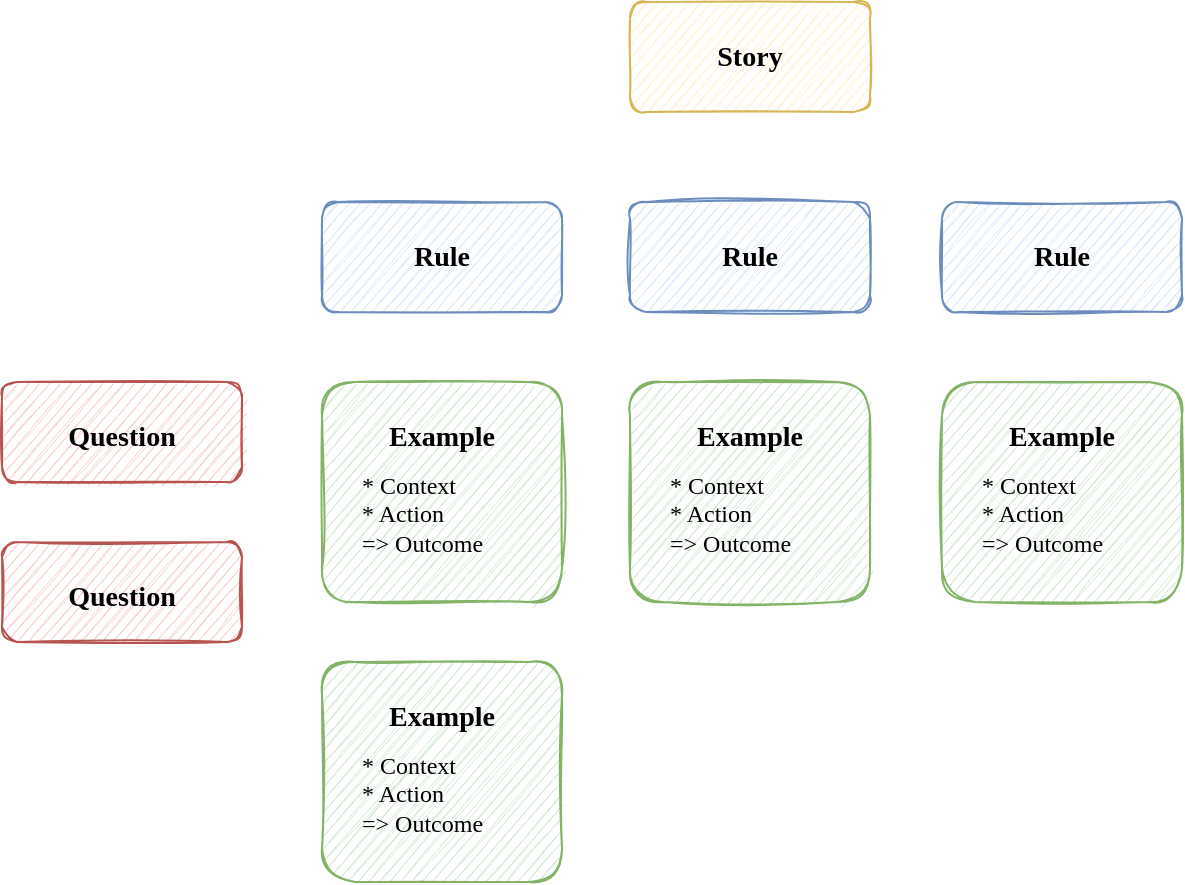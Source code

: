 <mxfile version="13.3.5" type="device"><diagram id="uNyqDz_3hVKWVPUpZa8R" name="Page-1"><mxGraphModel dx="1422" dy="804" grid="1" gridSize="20" guides="1" tooltips="1" connect="0" arrows="0" fold="1" page="1" pageScale="1" pageWidth="827" pageHeight="1169" math="0" shadow="0"><root><mxCell id="0"/><mxCell id="1" parent="0"/><mxCell id="gp1uWrBKi1fNElV73Mrq-19" value="&lt;h3&gt;&lt;font face=&quot;Comic Sans MS&quot;&gt;Rule&lt;/font&gt;&lt;/h3&gt;" style="whiteSpace=wrap;html=1;fillColor=#dae8fc;strokeColor=#6c8ebf;spacing=0;spacingLeft=15;spacingRight=15;verticalAlign=top;align=center;connectable=0;rotatable=0;allowArrows=0;autosize=0;rounded=1;sketch=1;" parent="1" vertex="1"><mxGeometry x="200" y="160" width="120" height="55" as="geometry"/></mxCell><mxCell id="gp1uWrBKi1fNElV73Mrq-25" value="&lt;h3 style=&quot;text-align: justify&quot;&gt;&lt;font face=&quot;Comic Sans MS&quot;&gt;Question&lt;/font&gt;&lt;/h3&gt;" style="whiteSpace=wrap;html=1;fillColor=#f8cecc;strokeColor=#b85450;spacing=0;verticalAlign=top;spacingLeft=15;spacingRight=15;spacingBottom=0;align=center;connectable=0;portConstraintRotation=0;rotatable=0;treeFolding=0;treeMoving=0;comic=0;resizeHeight=0;resizable=1;movableLabel=0;resizeWidth=0;metaEdit=0;collapsible=0;allowArrows=0;autosize=0;rounded=1;sketch=1;" parent="1" vertex="1"><mxGeometry x="40" y="250" width="120" height="50" as="geometry"/></mxCell><mxCell id="pQMN6Jeta1yf3yZPkE06-3" value="&lt;h3 style=&quot;text-align: justify&quot;&gt;&lt;font face=&quot;Comic Sans MS&quot;&gt;Story&lt;/font&gt;&lt;/h3&gt;" style="whiteSpace=wrap;html=1;fillColor=#fff2cc;strokeColor=#d6b656;spacing=0;verticalAlign=top;spacingLeft=15;spacingRight=15;spacingBottom=0;align=center;connectable=0;rotatable=0;allowArrows=0;autosize=0;comic=0;rounded=1;sketch=1;" parent="1" vertex="1"><mxGeometry x="354" y="60" width="120" height="55" as="geometry"/></mxCell><mxCell id="pQMN6Jeta1yf3yZPkE06-4" value="&lt;h3&gt;&lt;font face=&quot;Comic Sans MS&quot;&gt;Rule&lt;/font&gt;&lt;/h3&gt;" style="whiteSpace=wrap;html=1;fillColor=#dae8fc;strokeColor=#6c8ebf;spacing=0;spacingLeft=15;spacingRight=15;verticalAlign=top;align=center;connectable=0;rotatable=0;allowArrows=0;autosize=0;rounded=1;sketch=1;" parent="1" vertex="1"><mxGeometry x="354" y="160" width="120" height="55" as="geometry"/></mxCell><mxCell id="pQMN6Jeta1yf3yZPkE06-5" value="&lt;h3&gt;&lt;font face=&quot;Comic Sans MS&quot;&gt;Rule&lt;/font&gt;&lt;/h3&gt;" style="whiteSpace=wrap;html=1;fillColor=#dae8fc;strokeColor=#6c8ebf;spacing=0;spacingLeft=15;spacingRight=15;verticalAlign=top;align=center;connectable=0;rotatable=0;allowArrows=0;autosize=0;comic=0;rounded=1;sketch=1;" parent="1" vertex="1"><mxGeometry x="510" y="160" width="120" height="55" as="geometry"/></mxCell><mxCell id="pQMN6Jeta1yf3yZPkE06-6" value="&lt;h3 style=&quot;text-align: justify&quot;&gt;&lt;font face=&quot;Comic Sans MS&quot;&gt;Question&lt;/font&gt;&lt;/h3&gt;" style="whiteSpace=wrap;html=1;fillColor=#f8cecc;strokeColor=#b85450;spacing=0;verticalAlign=top;spacingLeft=15;spacingRight=15;spacingBottom=0;align=center;connectable=0;portConstraintRotation=0;rotatable=0;treeFolding=0;treeMoving=0;comic=0;resizeHeight=0;resizable=1;movableLabel=0;resizeWidth=0;metaEdit=0;collapsible=0;allowArrows=0;autosize=0;rounded=1;sketch=1;" parent="1" vertex="1"><mxGeometry x="40" y="330" width="120" height="50" as="geometry"/></mxCell><mxCell id="pQMN6Jeta1yf3yZPkE06-7" value="&lt;h3&gt;&lt;font face=&quot;Comic Sans MS&quot;&gt;Example&lt;/font&gt;&lt;/h3&gt;" style="whiteSpace=wrap;html=1;fillColor=#d5e8d4;strokeColor=#82b366;spacing=0;labelPosition=center;verticalLabelPosition=middle;align=center;verticalAlign=top;spacingTop=0;spacingLeft=10;spacingRight=10;horizontal=1;connectable=0;rotatable=0;container=1;dropTarget=1;collapsible=0;recursiveResize=0;comic=0;rounded=1;sketch=1;" parent="1" vertex="1"><mxGeometry x="200" y="250" width="120" height="110" as="geometry"/></mxCell><mxCell id="pQMN6Jeta1yf3yZPkE06-8" value="&lt;div&gt;&lt;font face=&quot;Comic Sans MS&quot;&gt;* Context&amp;nbsp;&lt;/font&gt;&lt;/div&gt;&lt;div&gt;&lt;span style=&quot;font-family: &amp;#34;comic sans ms&amp;#34;&quot;&gt;* Action&lt;/span&gt;&lt;/div&gt;&lt;div&gt;&lt;span style=&quot;font-family: &amp;#34;comic sans ms&amp;#34;&quot;&gt;=&amp;gt; Outcome&lt;br&gt;&lt;/span&gt;&lt;/div&gt;" style="text;html=1;strokeColor=none;fillColor=none;align=left;verticalAlign=top;whiteSpace=wrap;comic=0;rotatable=0;connectable=0;spacing=0;expand=1;part=0;resizable=0;resizeWidth=0;autosize=1;cloneable=0;deletable=0;allowArrows=0;movable=1;movableLabel=0;resizeHeight=0;rounded=1;sketch=1;" parent="pQMN6Jeta1yf3yZPkE06-7" vertex="1"><mxGeometry x="20.0" y="40.005" width="80" height="50" as="geometry"/></mxCell><mxCell id="pQMN6Jeta1yf3yZPkE06-9" value="&lt;h3&gt;&lt;font face=&quot;Comic Sans MS&quot;&gt;Example&lt;/font&gt;&lt;/h3&gt;" style="whiteSpace=wrap;html=1;fillColor=#d5e8d4;strokeColor=#82b366;spacing=0;labelPosition=center;verticalLabelPosition=middle;align=center;verticalAlign=top;spacingTop=0;spacingLeft=10;spacingRight=10;horizontal=1;connectable=0;rotatable=0;container=1;dropTarget=1;collapsible=0;recursiveResize=0;comic=0;rounded=1;sketch=1;" parent="1" vertex="1"><mxGeometry x="354" y="250" width="120" height="110" as="geometry"/></mxCell><mxCell id="pQMN6Jeta1yf3yZPkE06-10" value="&lt;div&gt;&lt;font face=&quot;Comic Sans MS&quot;&gt;* Context&amp;nbsp;&lt;/font&gt;&lt;/div&gt;&lt;div&gt;&lt;span style=&quot;font-family: &amp;#34;comic sans ms&amp;#34;&quot;&gt;* Action&lt;/span&gt;&lt;/div&gt;&lt;div&gt;&lt;span style=&quot;font-family: &amp;#34;comic sans ms&amp;#34;&quot;&gt;=&amp;gt; Outcome&lt;br&gt;&lt;/span&gt;&lt;/div&gt;" style="text;html=1;strokeColor=none;fillColor=none;align=left;verticalAlign=top;whiteSpace=wrap;comic=0;rotatable=0;connectable=0;spacing=0;expand=1;part=0;resizable=0;resizeWidth=0;autosize=1;cloneable=0;deletable=0;allowArrows=0;movable=1;movableLabel=0;resizeHeight=0;rounded=1;sketch=1;" parent="pQMN6Jeta1yf3yZPkE06-9" vertex="1"><mxGeometry x="20.0" y="40.005" width="80" height="50" as="geometry"/></mxCell><mxCell id="pQMN6Jeta1yf3yZPkE06-11" value="&lt;h3&gt;&lt;font face=&quot;Comic Sans MS&quot;&gt;Example&lt;/font&gt;&lt;/h3&gt;" style="whiteSpace=wrap;html=1;fillColor=#d5e8d4;strokeColor=#82b366;spacing=0;labelPosition=center;verticalLabelPosition=middle;align=center;verticalAlign=top;spacingTop=0;spacingLeft=10;spacingRight=10;horizontal=1;connectable=0;rotatable=0;container=1;dropTarget=1;collapsible=0;recursiveResize=0;comic=0;metaEdit=0;rounded=1;sketch=1;" parent="1" vertex="1"><mxGeometry x="510" y="250" width="120" height="110" as="geometry"/></mxCell><mxCell id="pQMN6Jeta1yf3yZPkE06-12" value="&lt;div&gt;&lt;font face=&quot;Comic Sans MS&quot;&gt;* Context&amp;nbsp;&lt;/font&gt;&lt;/div&gt;&lt;div&gt;&lt;span style=&quot;font-family: &amp;#34;comic sans ms&amp;#34;&quot;&gt;* Action&lt;/span&gt;&lt;/div&gt;&lt;div&gt;&lt;span style=&quot;font-family: &amp;#34;comic sans ms&amp;#34;&quot;&gt;=&amp;gt; Outcome&lt;br&gt;&lt;/span&gt;&lt;/div&gt;" style="text;html=1;strokeColor=none;fillColor=none;align=left;verticalAlign=top;whiteSpace=wrap;comic=0;rotatable=0;connectable=0;spacing=0;expand=1;part=0;resizable=0;resizeWidth=0;autosize=1;cloneable=0;deletable=0;allowArrows=0;movable=1;movableLabel=0;resizeHeight=0;rounded=1;sketch=1;" parent="pQMN6Jeta1yf3yZPkE06-11" vertex="1"><mxGeometry x="20.0" y="40.005" width="80" height="50" as="geometry"/></mxCell><mxCell id="pQMN6Jeta1yf3yZPkE06-13" value="&lt;h3&gt;&lt;font face=&quot;Comic Sans MS&quot;&gt;Example&lt;/font&gt;&lt;/h3&gt;" style="whiteSpace=wrap;html=1;fillColor=#d5e8d4;strokeColor=#82b366;spacing=0;labelPosition=center;verticalLabelPosition=middle;align=center;verticalAlign=top;spacingTop=0;spacingLeft=10;spacingRight=10;horizontal=1;connectable=0;rotatable=0;container=1;dropTarget=1;collapsible=0;recursiveResize=0;comic=0;rounded=1;sketch=1;" parent="1" vertex="1"><mxGeometry x="200" y="390" width="120" height="110" as="geometry"/></mxCell><mxCell id="pQMN6Jeta1yf3yZPkE06-14" value="&lt;div&gt;&lt;font face=&quot;Comic Sans MS&quot;&gt;* Context&amp;nbsp;&lt;/font&gt;&lt;/div&gt;&lt;div&gt;&lt;span style=&quot;font-family: &amp;#34;comic sans ms&amp;#34;&quot;&gt;* Action&lt;/span&gt;&lt;/div&gt;&lt;div&gt;&lt;span style=&quot;font-family: &amp;#34;comic sans ms&amp;#34;&quot;&gt;=&amp;gt; Outcome&lt;br&gt;&lt;/span&gt;&lt;/div&gt;" style="text;html=1;strokeColor=none;fillColor=none;align=left;verticalAlign=top;whiteSpace=wrap;comic=0;rotatable=0;connectable=0;spacing=0;expand=1;part=0;resizable=0;resizeWidth=0;autosize=1;cloneable=0;deletable=0;allowArrows=0;movable=1;movableLabel=0;resizeHeight=0;rounded=1;sketch=1;" parent="pQMN6Jeta1yf3yZPkE06-13" vertex="1"><mxGeometry x="20.0" y="40.005" width="80" height="50" as="geometry"/></mxCell></root></mxGraphModel></diagram></mxfile>